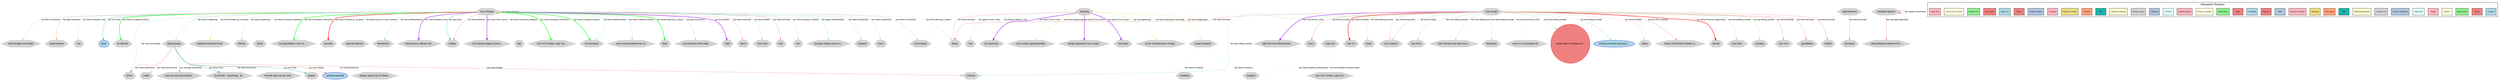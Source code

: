 digraph Cao_Xueqin {
    rankdir=TB;
    compound=true;
    node [fontname="Arial", fontsize=12, style=filled];
    edge [fontname="Arial", fontsize=10, color=gray];
    
    // Graph styling
    bgcolor=white;
    
    // Node type definitions
    subgraph cluster_people {{
        label="People";
        style=filled;
        fillcolor=lightcoral;
        color=red;
        node [fillcolor=lightcoral, color=red, shape=circle];
    }}
    
    subgraph cluster_locations {{
        label="Locations";
        style=filled;
        fillcolor=lightgreen;
        color=green;
        node [fillcolor=lightgreen, color=green, shape=box];
    }}
    
    subgraph cluster_concepts {{
        label="Concepts";
        style=filled;
        fillcolor=lightblue;
        color=blue;
        node [fillcolor=lightblue, color=blue, shape=ellipse];
    }}
    
    subgraph cluster_events {{
        label="Events";
        style=filled;
        fillcolor=lightyellow;
        color=orange;
        node [fillcolor=lightyellow, color=orange, shape=diamond];
    }}
    
    subgraph cluster_other {{
        label="Other";
        style=filled;
        fillcolor=lightgray;
        color=gray;
        node [fillcolor=lightgray, color=gray, shape=hexagon];
    }}

    // People nodes
    "as the author of Dream of t..." [label="as the author of Dream of t...", fillcolor=lightcoral, color=red, shape=circle];

    // Concepts nodes
    "Chinese novelist and poet 1..." [label="Chinese novelist and poet 1...", fillcolor=lightblue, color=blue, shape=ellipse];
    "novelist and poet" [label="novelist and poet", fillcolor=lightblue, color=blue, shape=ellipse];
    "book" [label="book", fillcolor=lightblue, color=blue, shape=ellipse];

    // Other nodes
    "Eight Banners" [label="Eight Banners", fillcolor=lightgray, color=gray, shape=hexagon];
    "as officials" [label="as officials", fillcolor=lightgray, color=gray, shape=hexagon];
    "which" [label="which", fillcolor=lightgray, color=gray, shape=hexagon];
    "elegiac poems by his friend..." [label="elegiac poems by his friend...", fillcolor=lightgray, color=gray, shape=hexagon];
    "letters" [label="letters", fillcolor=lightgray, color=gray, shape=hexagon];
    "Cao's family" [label="Cao's family", fillcolor=lightgray, color=gray, shape=hexagon];
    "Chinese" [label="Chinese", fillcolor=lightgray, color=gray, shape=hexagon];
    "Han Chinese" [label="Han Chinese", fillcolor=lightgray, color=gray, shape=hexagon];
    "Cao Xueqin's great-grandfat..." [label="Cao Xueqin's great-grandfat...", fillcolor=lightgray, color=gray, shape=hexagon];
    "Dream of the Red Chamber, o..." [label="Dream of the Red Chamber, o...", fillcolor=lightgray, color=gray, shape=hexagon];
    "Cao Yin's mother, Lady Sun  " [label="Cao Yin's mother, Lady Sun  ", fillcolor=lightgray, color=gray, shape=hexagon];
    "Imperial Household bond" [label="Imperial Household bond", fillcolor=lightgray, color=gray, shape=hexagon];
    "officials" [label="officials", fillcolor=lightgray, color=gray, shape=hexagon];
    "friends" [label="friends", fillcolor=lightgray, color=gray, shape=hexagon];
    "Cao Zhan  " [label="Cao Zhan  ", fillcolor=lightgray, color=gray, shape=hexagon];
    "Kangxi Emperor" [label="Kangxi Emperor", fillcolor=lightgray, color=gray, shape=hexagon];
    "1610s" [label="1610s", fillcolor=lightgray, color=gray, shape=hexagon];
    "ancestors" [label="ancestors", fillcolor=lightgray, color=gray, shape=hexagon];
    "courtesy" [label="courtesy", fillcolor=lightgray, color=gray, shape=hexagon];
    "Qing dynasty" [label="Qing dynasty", fillcolor=lightgray, color=gray, shape=hexagon];
    "Cao Xueqin" [label="Cao Xueqin", fillcolor=lightgray, color=gray, shape=hexagon];
    "Cao grandfather, Cao Yin  ,..." [label="Cao grandfather, Cao Yin  ,...", fillcolor=lightgray, color=gray, shape=hexagon];
    "matter" [label="matter", fillcolor=lightgray, color=gray, shape=hexagon];
    "Cao Yin's" [label="Cao Yin's", fillcolor=lightgray, color=gray, shape=hexagon];
    "servants" [label="servants", fillcolor=lightgray, color=gray, shape=hexagon];
    "era's most prominent men of..." [label="era's most prominent men of...", fillcolor=lightgray, color=gray, shape=hexagon];
    "there" [label="there", fillcolor=lightgray, color=gray, shape=hexagon];
    "civil positions of the Impe..." [label="civil positions of the Impe...", fillcolor=lightgray, color=gray, shape=hexagon];
    "grandfather" [label="grandfather", fillcolor=lightgray, color=gray, shape=hexagon];
    "1684" [label="1684", fillcolor=lightgray, color=gray, shape=hexagon];
    "mother" [label="mother", fillcolor=lightgray, color=gray, shape=hexagon];
    "Kangxi appointed Cao Xueqin..." [label="Kangxi appointed Cao Xueqin...", fillcolor=lightgray, color=gray, shape=hexagon];
    "After the Plain White Banne..." [label="After the Plain White Banne...", fillcolor=lightgray, color=gray, shape=hexagon];
    "direct" [label="direct", fillcolor=lightgray, color=gray, shape=hexagon];
    "Cao Zhen" [label="Cao Zhen", fillcolor=lightgray, color=gray, shape=hexagon];
    "Cao's" [label="Cao's", fillcolor=lightgray, color=gray, shape=hexagon];
    "Cao was forty and nearly fi..." [label="Cao was forty and nearly fi...", fillcolor=lightgray, color=gray, shape=hexagon];
    "clan" [label="clan", fillcolor=lightgray, color=gray, shape=hexagon];
    "one" [label="one", fillcolor=lightgray, color=gray, shape=hexagon];
    "through military service in..." [label="through military service in...", fillcolor=lightgray, color=gray, shape=hexagon];
    "emperor" [label="emperor", fillcolor=lightgray, color=gray, shape=hexagon];
    "Cao Yin" [label="Cao Yin", fillcolor=lightgray, color=gray, shape=hexagon];
    "name" [label="name", fillcolor=lightgray, color=gray, shape=hexagon];
    "clan's" [label="clan's", fillcolor=lightgray, color=gray, shape=hexagon];
    "his friends – Duncheng   an..." [label="his friends – Duncheng   an...", fillcolor=lightgray, color=gray, shape=hexagon];
    "military" [label="military", fillcolor=lightgray, color=gray, shape=hexagon];
    "Cao Xueqin's" [label="Cao Xueqin's", fillcolor=lightgray, color=gray, shape=hexagon];
    "Jonathan Spence" [label="Jonathan Spence", fillcolor=lightgray, color=gray, shape=hexagon];
    "Cao Zhan" [label="Cao Zhan", fillcolor=lightgray, color=gray, shape=hexagon];
    "Lady Sun" [label="Lady Sun", fillcolor=lightgray, color=gray, shape=hexagon];
    "strong Manchu element in th..." [label="strong Manchu element in th...", fillcolor=lightgray, color=gray, shape=hexagon];
    "both prestige and wealth" [label="both prestige and wealth", fillcolor=lightgray, color=gray, shape=hexagon];
    "His birth date can be confi..." [label="His birth date can be confi...", fillcolor=lightgray, color=gray, shape=hexagon];
    "Qing emperor" [label="Qing emperor", fillcolor=lightgray, color=gray, shape=hexagon];
    "Two years" [label="Two years", fillcolor=lightgray, color=gray, shape=hexagon];
    "Han Chinese clan that was b..." [label="Han Chinese clan that was b...", fillcolor=lightgray, color=gray, shape=hexagon];
    "era" [label="era", fillcolor=lightgray, color=gray, shape=hexagon];
    "Kangxi's" [label="Kangxi's", fillcolor=lightgray, color=gray, shape=hexagon];
    "family" [label="family", fillcolor=lightgray, color=gray, shape=hexagon];
    "Manchu element" [label="Manchu element", fillcolor=lightgray, color=gray, shape=hexagon];
    "themselves" [label="themselves", fillcolor=lightgray, color=gray, shape=hexagon];
    "as the Commissioner of Impe..." [label="as the Commissioner of Impe...", fillcolor=lightgray, color=gray, shape=hexagon];
    "Two" [label="Two", fillcolor=lightgray, color=gray, shape=hexagon];
    "Jiankang" [label="Jiankang", fillcolor=lightgray, color=gray, shape=hexagon];
    "held posts as officials whi..." [label="held posts as officials whi...", fillcolor=lightgray, color=gray, shape=hexagon];
    "Cao's family began to serve..." [label="Cao's family began to serve...", fillcolor=lightgray, color=gray, shape=hexagon];
    "Mengruan" [label="Mengruan", fillcolor=lightgray, color=gray, shape=hexagon];
    "his ascension" [label="his ascension", fillcolor=lightgray, color=gray, shape=hexagon];
    "serve in civil positions of..." [label="serve in civil positions of...", fillcolor=lightgray, color=gray, shape=hexagon];
    "confidant" [label="confidant", fillcolor=lightgray, color=gray, shape=hexagon];
    "late" [label="late", fillcolor=lightgray, color=gray, shape=hexagon];
    "Cao Yin's mother, Lady Sun ..." [label="Cao Yin's mother, Lady Sun ...", fillcolor=lightgray, color=gray, shape=hexagon];
    "His ancestors" [label="His ancestors", fillcolor=lightgray, color=gray, shape=hexagon];
    "poems" [label="poems", fillcolor=lightgray, color=gray, shape=hexagon];

    // Relationships
    "Han Chinese" -> "which" [label="has cause [Causation]", color=lightblue, penwidth=1];
    "Cao Xueqin" -> "Cao Yin's" [label="has theme [Kinship]", color=lightcoral, penwidth=1];
    "Cao Xueqin" -> "as the author of Dream of t..." [label="has theme [Being_named]", color=lightgreen, penwidth=1];
    "Qing dynasty" -> "His birth date can be confi..." [label="has theme [Evidence]", color=lightyellow, penwidth=1];
    "Cao Xueqin" -> "Cao Yin" [label="has person [People]", color=red, penwidth=2];
    "Cao Xueqin" -> "After the Plain White Banne..." [label="has time [Activity_start]", color=purple, penwidth=2];
    "Cao Xueqin" -> "friends" [label="has theme [Personal_relationship]", color=red, penwidth=2];
    "Han Chinese" -> "era" [label="has theme [Calendric_unit]", color=lightgray, penwidth=1];
    "Cao Xueqin" -> "Cao Zhan" [label="has entity [Being_named]", color=lightgreen, penwidth=1];
    "Jiankang" -> "family" [label="has theme [Kinship]", color=lightcoral, penwidth=1];
    "Cao Xueqin" -> "Cao Zhan  " [label="has theme [Being_named]", color=lightgreen, penwidth=1];
    "Lady Sun" -> "Cao Yin's mother, Lady Sun  " [label="has theme [Medical_professionals]", color=lightgoldenrodyellow, penwidth=1];
    "Cao Xueqin" -> "family" [label="has theme [Kinship]", color=lightcoral, penwidth=1];
    "Han Chinese" -> "book" [label="has text [Text]", color=lightseagreen, penwidth=1];
    "Jiankang" -> "his ascension" [label="has theme [Time_vector]", color=purple, penwidth=2];
    "Jiankang" -> "Kangxi Emperor" [label="has theme [Appointing]", color=lightgoldenrod, penwidth=1];
    "Cao Xueqin" -> "Mengruan" [label="has theme [Being_named]", color=lightgreen, penwidth=1];
    "Han Chinese" -> "Cao grandfather, Cao Yin  ,..." [label="has theme [Temporal_collocation]", color=green, penwidth=2];
    "Han Chinese" -> "Cao Zhen" [label="has theme [Death]", color=lightsteelblue, penwidth=1];
    "Qing dynasty" -> "Cao was forty and nearly fi..." [label="has message [Statement]", color=lightcoral, penwidth=1];
    "Han Chinese" -> "emperor" [label="has leader [Leadership]", color=lightblue, penwidth=1];
    "Han Chinese" -> "Cao's family began to serve..." [label="has event [Time_vector]", color=purple, penwidth=2];
    "Qing dynasty" -> "novelist and poet" [label="has entity [Origin]", color=lightcoral, penwidth=1];
    "Han Chinese" -> "Qing dynasty" [label="has theme [Leadership]", color=lightblue, penwidth=1];
    "Han Chinese" -> "His ancestors" [label="has theme [Differentiation]", color=lightgreen, penwidth=1];
    "Jonathan Spence" -> "Jonathan Spence" [label="has speaker [Statement]", color=lightcoral, penwidth=1];
    "Han Chinese" -> "late" [label="has theme [Temporal_subregion]", color=lightyellow, penwidth=1];
    "Qing dynasty" -> "his friends – Duncheng   an..." [label="has author [Text]", color=lightseagreen, penwidth=1];
    "Han Chinese" -> "as officials" [label="has theme [Assigned_location]", color=green, penwidth=2];
    "Kangxi Emperor" -> "Kangxi's" [label="has theme [Certainty]", color=lightcyan, penwidth=1];
    "Han Chinese" -> "civil positions of the Impe..." [label="has goal [Assistance]", color=lightsteelblue, penwidth=1];
    "Han Chinese" -> "there" [label="has location [Moving_in_place]", color=green, penwidth=2];
    "Han Chinese" -> "1610s" [label="has theme [Temporal_subregion]", color=lightyellow, penwidth=1];
    "Han Chinese" -> "family" [label="has theme [Moving_in_place]", color=lightgray, penwidth=1];
    "Jiankang" -> "Cao Xueqin's great-grandfat..." [label="has theme [Appointing]", color=lightgoldenrod, penwidth=1];
    "Cao Xueqin" -> "Chinese novelist and poet 1..." [label="has entity [Being_named]", color=lightgreen, penwidth=1];
    "Cao Xueqin" -> "serve in civil positions of..." [label="has activity [Activity_start]", color=lightcyan, penwidth=1];
    "Jiankang" -> "Kangxi Emperor" [label="has theme [Intentional_traversing]", color=lightgoldenrodyellow, penwidth=1];
    "Han Chinese" -> "military" [label="has type [Rite]", color=lightseagreen, penwidth=1];
    "Cao Xueqin" -> "courtesy" [label="has type [Being_named]", color=lightgreen, penwidth=1];
    "Han Chinese" -> "Qing emperor" [label="has agent [Authority]", color=lightsalmon, penwidth=1];
    "Han Chinese" -> "clan's" [label="has leader [Leadership]", color=lightblue, penwidth=1];
    "Cao Xueqin" -> "letters" [label="has theme [People]", color=lightpink, penwidth=1];
    "Qing dynasty" -> "poems" [label="has text [Text]", color=lightseagreen, penwidth=1];
    "Han Chinese" -> "Cao Yin's mother, Lady Sun ..." [label="has theme [Temporal_collocation]", color=green, penwidth=2];
    "Han Chinese" -> "servants" [label="has person [People_by_vocation]", color=red, penwidth=2];
    "Jiankang" -> "Kangxi appointed Cao Xueqin..." [label="has event [Time_vector]", color=purple, penwidth=2];
    "Cao Xueqin" -> "Cao Xueqin's" [label="has theme [Death]", color=lightsteelblue, penwidth=1];
    "Cao Xueqin" -> "mother" [label="has theme [Kinship]", color=lightcoral, penwidth=1];
    "Jiankang" -> "as the Commissioner of Impe..." [label="has role [Appointing]", color=lightgoldenrod, penwidth=1];
    "Cao Xueqin" -> "name" [label="has theme [Being_named]", color=lightgreen, penwidth=1];
    "Qing dynasty" -> "matter" [label="has theme [Discussion]", color=lightpink, penwidth=1];
    "Qing dynasty" -> "Chinese" [label="has theme [Origin]", color=lightcoral, penwidth=1];
    "Han Chinese" -> "clan" [label="has theme [Kinship]", color=lightcoral, penwidth=1];
    "Han Chinese" -> "one" [label="has theme [Cardinal_numbers]", color=lightsteelblue, penwidth=1];
    "Cao Xueqin" -> "Cao's" [label="has theme [Kinship]", color=lightcoral, penwidth=1];
    "Cao Xueqin" -> "Chinese" [label="has entity [Being_named]", color=lightgreen, penwidth=1];
    "Cao Xueqin" -> "grandfather" [label="has theme [Kinship]", color=lightcoral, penwidth=1];
    "Lady Sun" -> "Kangxi's" [label="has theme [Medical_professionals]", color=lightgoldenrodyellow, penwidth=1];
    "Han Chinese" -> "military" [label="has theme [Military]", color=lightcoral, penwidth=1];
    "Qing dynasty" -> "which" [label="has theme [Statement]", color=lightcoral, penwidth=1];
    "Han Chinese" -> "1684" [label="has time [Death]", color=purple, penwidth=2];
    "Eight Banners" -> "ancestors" [label="has theme [Kinship]", color=lightcoral, penwidth=1];
    "Cao Xueqin" -> "Han Chinese clan that was b..." [label="has theme [Being_born]", color=lightblue, penwidth=1];
    "Cao Xueqin" -> "Cao's family" [label="has agent [Activity_start]", color=lightcyan, penwidth=1];
    "Cao Xueqin" -> "Dream of the Red Chamber, o..." [label="has text [Text_creation]", color=lightcoral, penwidth=1];
    "Han Chinese" -> "Imperial Household bond" [label="has theme [People_by_vocation]", color=lightgoldenrod, penwidth=1];
    "Han Chinese" -> "held posts as officials whi..." [label="has theme [Relative_time]", color=purple, penwidth=2];
    "Kangxi Emperor" -> "confidant" [label="has theme [Certainty]", color=lightcyan, penwidth=1];
    "Qing dynasty" -> "elegiac poems by his friend..." [label="has theme [Evidence]", color=lightyellow, penwidth=1];
    "Han Chinese" -> "era's most prominent men of..." [label="has entity [Cardinal_numbers]", color=lightsteelblue, penwidth=1];
    "Jiankang" -> "Two" [label="has theme [Calendric_unit]", color=lightgray, penwidth=1];
    "Han Chinese" -> "themselves" [label="has theme [Differentiation]", color=lightgreen, penwidth=1];
    "Han Chinese" -> "Cao's family" [label="has theme [Assistance]", color=lightsteelblue, penwidth=1];
    "Han Chinese" -> "direct" [label="has theme [Authority]", color=lightsalmon, penwidth=1];
    "Han Chinese" -> "Han Chinese" [label="has theme [Kinship]", color=lightcoral, penwidth=1];
    "Han Chinese" -> "both prestige and wealth" [label="has effect [Causation]", color=lightblue, penwidth=1];
    "Jonathan Spence" -> "strong Manchu element in th..." [label="has message [Statement]", color=lightcoral, penwidth=1];
    "Han Chinese" -> "through military service in..." [label="has quality [Differentiation]", color=lightgreen, penwidth=1];
    "Han Chinese" -> "Manchu element" [label="has theme [Level_of_force_exertion]", color=lightyellow, penwidth=1];
    "Han Chinese" -> "officials" [label="has leader [Leadership]", color=lightblue, penwidth=1];
    "Han Chinese" -> "His ancestors" [label="has theme [Assigned_location]", color=green, penwidth=2];
    "Jiankang" -> "Two years" [label="has theme [Time_vector]", color=purple, penwidth=2];
    "Cao Xueqin" -> "Cao Xueqin's" [label="has child [Giving_birth]", color=lightpink, penwidth=1];

    // Frame Legend
    subgraph cluster_legend {
        label="Semantic Frames";
        style=filled;
        fillcolor=white;
        color=black;
        rank=sink;
        "Causation_legend" [label="Causation", fillcolor="lightblue", style=filled, shape=box, fontsize=8];
        "Kinship_legend" [label="Kinship", fillcolor="lightcoral", style=filled, shape=box, fontsize=8];
        "Being_named_legend" [label="Being_named", fillcolor="lightgreen", style=filled, shape=box, fontsize=8];
        "Evidence_legend" [label="Evidence", fillcolor="lightyellow", style=filled, shape=box, fontsize=8];
        "People_legend" [label="People", fillcolor="lightpink", style=filled, shape=box, fontsize=8];
        "Activity_start_legend" [label="Activity_start", fillcolor="lightcyan", style=filled, shape=box, fontsize=8];
        "Personal_relationship_legend" [label="Personal_relationship", fillcolor="lightsteelblue", style=filled, shape=box, fontsize=8];
        "Calendric_unit_legend" [label="Calendric_unit", fillcolor="lightgray", style=filled, shape=box, fontsize=8];
        "Medical_professionals_legend" [label="Medical_professionals", fillcolor="lightgoldenrodyellow", style=filled, shape=box, fontsize=8];
        "Text_legend" [label="Text", fillcolor="lightseagreen", style=filled, shape=box, fontsize=8];
        "Time_vector_legend" [label="Time_vector", fillcolor="lightsalmon", style=filled, shape=box, fontsize=8];
        "Appointing_legend" [label="Appointing", fillcolor="lightgoldenrod", style=filled, shape=box, fontsize=8];
        "Temporal_collocation_legend" [label="Temporal_collocation", fillcolor="lightpink", style=filled, shape=box, fontsize=8];
        "Death_legend" [label="Death", fillcolor="lightsteelblue", style=filled, shape=box, fontsize=8];
        "Statement_legend" [label="Statement", fillcolor="lightcoral", style=filled, shape=box, fontsize=8];
        "Leadership_legend" [label="Leadership", fillcolor="lightblue", style=filled, shape=box, fontsize=8];
        "Origin_legend" [label="Origin", fillcolor="lightcoral", style=filled, shape=box, fontsize=8];
        "Differentiation_legend" [label="Differentiation", fillcolor="lightgreen", style=filled, shape=box, fontsize=8];
        "Temporal_subregion_legend" [label="Temporal_subregion", fillcolor="lightyellow", style=filled, shape=box, fontsize=8];
        "Assigned_location_legend" [label="Assigned_location", fillcolor="lightpink", style=filled, shape=box, fontsize=8];
        "Certainty_legend" [label="Certainty", fillcolor="lightcyan", style=filled, shape=box, fontsize=8];
        "Assistance_legend" [label="Assistance", fillcolor="lightsteelblue", style=filled, shape=box, fontsize=8];
        "Moving_in_place_legend" [label="Moving_in_place", fillcolor="lightgray", style=filled, shape=box, fontsize=8];
        "Intentional_traversing_legend" [label="Intentional_traversing", fillcolor="lightgoldenrodyellow", style=filled, shape=box, fontsize=8];
        "Rite_legend" [label="Rite", fillcolor="lightseagreen", style=filled, shape=box, fontsize=8];
        "Authority_legend" [label="Authority", fillcolor="lightsalmon", style=filled, shape=box, fontsize=8];
        "People_by_vocation_legend" [label="People_by_vocation", fillcolor="lightgoldenrod", style=filled, shape=box, fontsize=8];
        "Discussion_legend" [label="Discussion", fillcolor="lightpink", style=filled, shape=box, fontsize=8];
        "Cardinal_numbers_legend" [label="Cardinal_numbers", fillcolor="lightsteelblue", style=filled, shape=box, fontsize=8];
        "Military_legend" [label="Military", fillcolor="lightcoral", style=filled, shape=box, fontsize=8];
        "Being_born_legend" [label="Being_born", fillcolor="lightblue", style=filled, shape=box, fontsize=8];
        "Text_creation_legend" [label="Text_creation", fillcolor="lightcoral", style=filled, shape=box, fontsize=8];
        "Relative_time_legend" [label="Relative_time", fillcolor="lightgreen", style=filled, shape=box, fontsize=8];
        "Level_of_force_exertion_legend" [label="Level_of_force_exertion", fillcolor="lightyellow", style=filled, shape=box, fontsize=8];
        "Giving_birth_legend" [label="Giving_birth", fillcolor="lightpink", style=filled, shape=box, fontsize=8];
    }
}